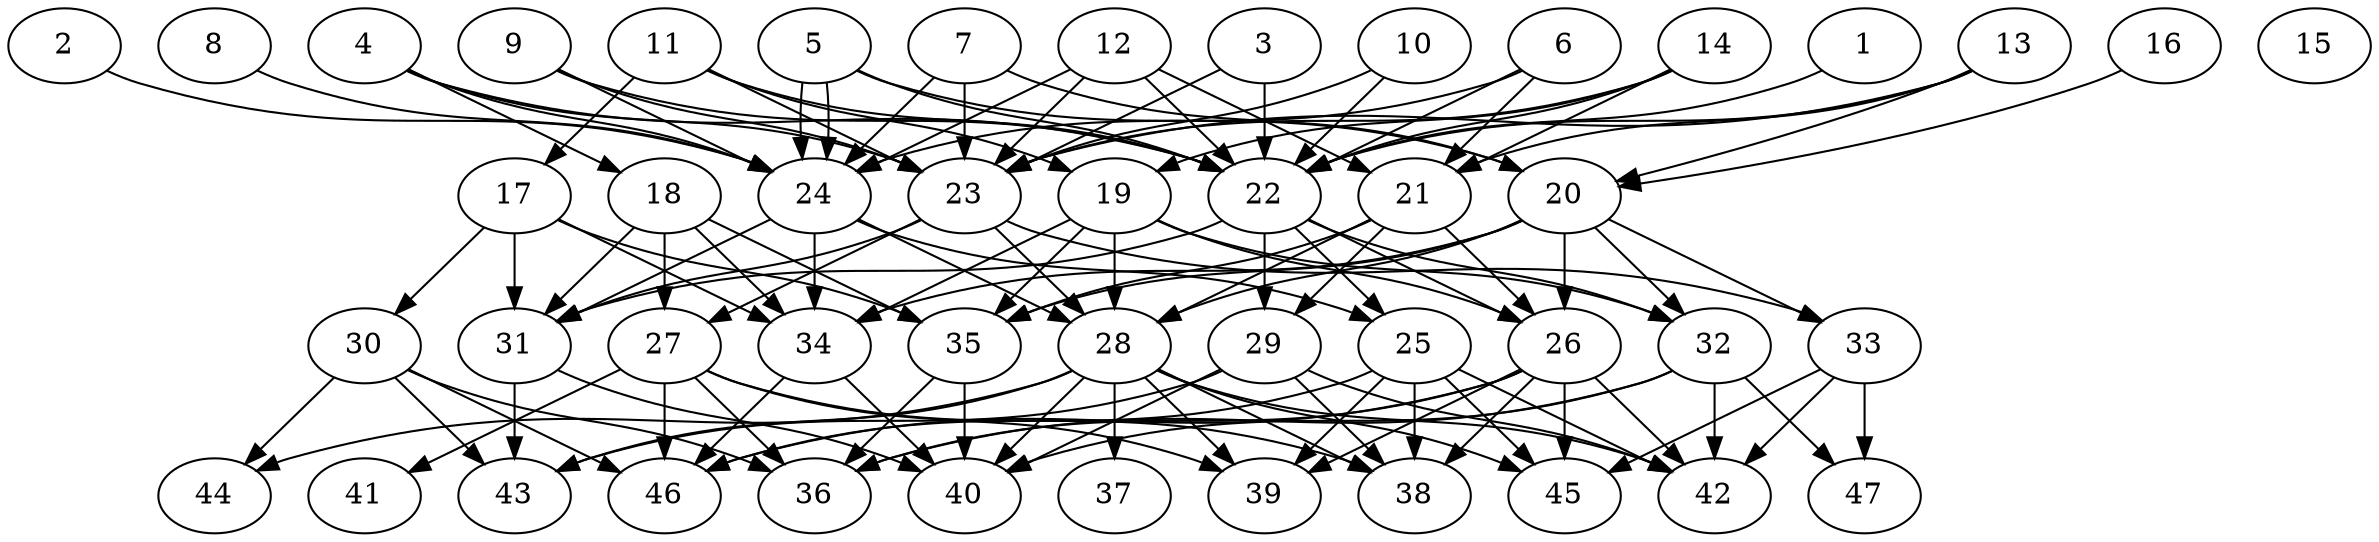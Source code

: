 // DAG (tier=3-complex, mode=compute, n=47, ccr=0.469, fat=0.723, density=0.728, regular=0.377, jump=0.266, mindata=1048576, maxdata=16777216)
// DAG automatically generated by daggen at Sun Aug 24 16:33:34 2025
// /home/ermia/Project/Environments/daggen/bin/daggen --dot --ccr 0.469 --fat 0.723 --regular 0.377 --density 0.728 --jump 0.266 --mindata 1048576 --maxdata 16777216 -n 47 
digraph G {
  1 [size="1069020482596076", alpha="0.02", expect_size="534510241298038"]
  1 -> 22 [size ="32258568224768"]
  2 [size="321786386431933939712", alpha="0.11", expect_size="160893193215966969856"]
  2 -> 24 [size ="375665891213312"]
  3 [size="1253402917296926976", alpha="0.06", expect_size="626701458648463488"]
  3 -> 22 [size ="1250403232514048"]
  3 -> 23 [size ="1250403232514048"]
  4 [size="6751533058713959", alpha="0.03", expect_size="3375766529356979"]
  4 -> 18 [size ="182633048834048"]
  4 -> 22 [size ="182633048834048"]
  4 -> 23 [size ="182633048834048"]
  4 -> 24 [size ="182633048834048"]
  5 [size="246850083928544160", alpha="0.09", expect_size="123425041964272080"]
  5 -> 20 [size ="231475324649472"]
  5 -> 22 [size ="231475324649472"]
  5 -> 24 [size ="231475324649472"]
  5 -> 24 [size ="231475324649472"]
  6 [size="194765082143858112", alpha="0.12", expect_size="97382541071929056"]
  6 -> 21 [size ="91020054233088"]
  6 -> 22 [size ="91020054233088"]
  6 -> 24 [size ="91020054233088"]
  7 [size="54111936412936440", alpha="0.09", expect_size="27055968206468220"]
  7 -> 20 [size ="2061391162769408"]
  7 -> 23 [size ="2061391162769408"]
  7 -> 24 [size ="2061391162769408"]
  8 [size="570841799384601985024", alpha="0.10", expect_size="285420899692300992512"]
  8 -> 24 [size ="550512474718208"]
  9 [size="175832849513619390464", alpha="0.13", expect_size="87916424756809695232"]
  9 -> 22 [size ="251086480867328"]
  9 -> 23 [size ="251086480867328"]
  9 -> 24 [size ="251086480867328"]
  10 [size="1400618991207045376", alpha="0.05", expect_size="700309495603522688"]
  10 -> 22 [size ="714030561886208"]
  10 -> 23 [size ="714030561886208"]
  11 [size="2994591892210370740224", alpha="0.02", expect_size="1497295946105185370112"]
  11 -> 17 [size ="1662066578423808"]
  11 -> 19 [size ="1662066578423808"]
  11 -> 22 [size ="1662066578423808"]
  11 -> 23 [size ="1662066578423808"]
  12 [size="33660193065265284", alpha="0.06", expect_size="16830096532632642"]
  12 -> 21 [size ="14883269640192"]
  12 -> 22 [size ="14883269640192"]
  12 -> 23 [size ="14883269640192"]
  12 -> 24 [size ="14883269640192"]
  13 [size="30047280522061676544", alpha="0.06", expect_size="15023640261030838272"]
  13 -> 20 [size ="77320282963968"]
  13 -> 21 [size ="77320282963968"]
  13 -> 22 [size ="77320282963968"]
  13 -> 23 [size ="77320282963968"]
  14 [size="664126373101115136", alpha="0.05", expect_size="332063186550557568"]
  14 -> 19 [size ="262784965148672"]
  14 -> 21 [size ="262784965148672"]
  14 -> 22 [size ="262784965148672"]
  14 -> 23 [size ="262784965148672"]
  15 [size="64332349639153942528", alpha="0.13", expect_size="32166174819576971264"]
  16 [size="439895666614857152", alpha="0.11", expect_size="219947833307428576"]
  16 -> 20 [size ="244159034163200"]
  17 [size="1800772532045017513984", alpha="0.05", expect_size="900386266022508756992"]
  17 -> 30 [size ="1184120478629888"]
  17 -> 31 [size ="1184120478629888"]
  17 -> 34 [size ="1184120478629888"]
  17 -> 35 [size ="1184120478629888"]
  18 [size="397773706624638124032", alpha="0.05", expect_size="198886853312319062016"]
  18 -> 27 [size ="432693829435392"]
  18 -> 31 [size ="432693829435392"]
  18 -> 34 [size ="432693829435392"]
  18 -> 35 [size ="432693829435392"]
  19 [size="4290090416504326586368", alpha="0.20", expect_size="2145045208252163293184"]
  19 -> 26 [size ="2112196330913792"]
  19 -> 28 [size ="2112196330913792"]
  19 -> 32 [size ="2112196330913792"]
  19 -> 34 [size ="2112196330913792"]
  19 -> 35 [size ="2112196330913792"]
  20 [size="3525488507569599152128", alpha="0.01", expect_size="1762744253784799576064"]
  20 -> 26 [size ="1853117066903552"]
  20 -> 28 [size ="1853117066903552"]
  20 -> 32 [size ="1853117066903552"]
  20 -> 33 [size ="1853117066903552"]
  20 -> 34 [size ="1853117066903552"]
  20 -> 35 [size ="1853117066903552"]
  21 [size="36136733701185248", alpha="0.09", expect_size="18068366850592624"]
  21 -> 26 [size ="98403614720000"]
  21 -> 28 [size ="98403614720000"]
  21 -> 29 [size ="98403614720000"]
  21 -> 35 [size ="98403614720000"]
  22 [size="1569065239015746048", alpha="0.01", expect_size="784532619507873024"]
  22 -> 25 [size ="1737046674636800"]
  22 -> 26 [size ="1737046674636800"]
  22 -> 29 [size ="1737046674636800"]
  22 -> 31 [size ="1737046674636800"]
  22 -> 32 [size ="1737046674636800"]
  23 [size="1435182443020497408", alpha="0.18", expect_size="717591221510248704"]
  23 -> 27 [size ="987709946462208"]
  23 -> 28 [size ="987709946462208"]
  23 -> 31 [size ="987709946462208"]
  23 -> 33 [size ="987709946462208"]
  24 [size="125558317739377104", alpha="0.14", expect_size="62779158869688552"]
  24 -> 25 [size ="2196345284722688"]
  24 -> 28 [size ="2196345284722688"]
  24 -> 31 [size ="2196345284722688"]
  24 -> 34 [size ="2196345284722688"]
  25 [size="52003110114067776", alpha="0.01", expect_size="26001555057033888"]
  25 -> 38 [size ="1062249506537472"]
  25 -> 39 [size ="1062249506537472"]
  25 -> 42 [size ="1062249506537472"]
  25 -> 45 [size ="1062249506537472"]
  25 -> 46 [size ="1062249506537472"]
  26 [size="193465259309421888", alpha="0.03", expect_size="96732629654710944"]
  26 -> 36 [size ="135428405460992"]
  26 -> 38 [size ="135428405460992"]
  26 -> 39 [size ="135428405460992"]
  26 -> 42 [size ="135428405460992"]
  26 -> 45 [size ="135428405460992"]
  26 -> 46 [size ="135428405460992"]
  27 [size="27472961868132400", alpha="0.08", expect_size="13736480934066200"]
  27 -> 36 [size ="614663507148800"]
  27 -> 38 [size ="614663507148800"]
  27 -> 39 [size ="614663507148800"]
  27 -> 41 [size ="614663507148800"]
  27 -> 46 [size ="614663507148800"]
  28 [size="125938338199764992000", alpha="0.08", expect_size="62969169099882496000"]
  28 -> 37 [size ="200999646003200"]
  28 -> 38 [size ="200999646003200"]
  28 -> 39 [size ="200999646003200"]
  28 -> 40 [size ="200999646003200"]
  28 -> 42 [size ="200999646003200"]
  28 -> 43 [size ="200999646003200"]
  28 -> 44 [size ="200999646003200"]
  28 -> 45 [size ="200999646003200"]
  29 [size="499810041856000000000", alpha="0.06", expect_size="249905020928000000000"]
  29 -> 38 [size ="503840768000000"]
  29 -> 40 [size ="503840768000000"]
  29 -> 42 [size ="503840768000000"]
  29 -> 43 [size ="503840768000000"]
  30 [size="3744240223070277632", alpha="0.11", expect_size="1872120111535138816"]
  30 -> 36 [size ="1966770751537152"]
  30 -> 43 [size ="1966770751537152"]
  30 -> 44 [size ="1966770751537152"]
  30 -> 46 [size ="1966770751537152"]
  31 [size="26276838448421344", alpha="0.19", expect_size="13138419224210672"]
  31 -> 40 [size ="2166854487375872"]
  31 -> 43 [size ="2166854487375872"]
  32 [size="130539044226125856", alpha="0.12", expect_size="65269522113062928"]
  32 -> 36 [size ="2052196451483648"]
  32 -> 40 [size ="2052196451483648"]
  32 -> 42 [size ="2052196451483648"]
  32 -> 47 [size ="2052196451483648"]
  33 [size="51152704186158280", alpha="0.18", expect_size="25576352093079140"]
  33 -> 42 [size ="1238347284480000"]
  33 -> 45 [size ="1238347284480000"]
  33 -> 47 [size ="1238347284480000"]
  34 [size="3778222344124760064", alpha="0.10", expect_size="1889111172062380032"]
  34 -> 40 [size ="19406549680128"]
  34 -> 46 [size ="19406549680128"]
  35 [size="1477231439832785354752", alpha="0.18", expect_size="738615719916392677376"]
  35 -> 36 [size ="1037661447913472"]
  35 -> 40 [size ="1037661447913472"]
  36 [size="28056753042913468", alpha="0.02", expect_size="14028376521456734"]
  37 [size="696380043655730", alpha="0.00", expect_size="348190021827865"]
  38 [size="3181299659601842688", alpha="0.15", expect_size="1590649829800921344"]
  39 [size="921153956782480768", alpha="0.16", expect_size="460576978391240384"]
  40 [size="37363092557759984", alpha="0.16", expect_size="18681546278879992"]
  41 [size="27683611711352832", alpha="0.20", expect_size="13841805855676416"]
  42 [size="123295348526583024", alpha="0.15", expect_size="61647674263291512"]
  43 [size="402769589280300", alpha="0.13", expect_size="201384794640150"]
  44 [size="2185953796797577035776", alpha="0.17", expect_size="1092976898398788517888"]
  45 [size="1909285132163363", alpha="0.18", expect_size="954642566081681"]
  46 [size="2986858597690041856", alpha="0.16", expect_size="1493429298845020928"]
  47 [size="617731822135344627712", alpha="0.11", expect_size="308865911067672313856"]
}